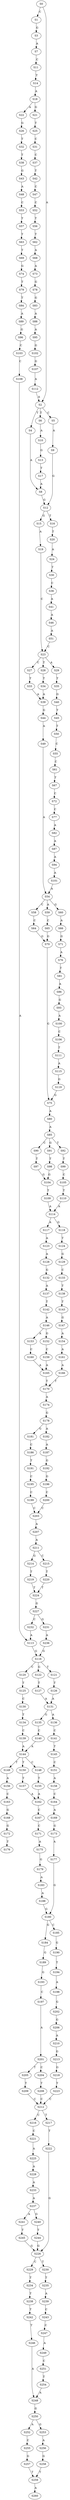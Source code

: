 strict digraph  {
	S0 -> S1 [ label = C ];
	S0 -> S2 [ label = A ];
	S1 -> S3 [ label = G ];
	S2 -> S4 [ label = T ];
	S2 -> S5 [ label = C ];
	S2 -> S6 [ label = T ];
	S3 -> S7 [ label = A ];
	S4 -> S8 [ label = A ];
	S5 -> S9 [ label = A ];
	S6 -> S10 [ label = A ];
	S7 -> S11 [ label = C ];
	S8 -> S12 [ label = G ];
	S9 -> S12 [ label = G ];
	S10 -> S13 [ label = G ];
	S11 -> S14 [ label = T ];
	S12 -> S15 [ label = G ];
	S12 -> S16 [ label = T ];
	S13 -> S17 [ label = T ];
	S14 -> S18 [ label = A ];
	S15 -> S19 [ label = A ];
	S16 -> S20 [ label = T ];
	S17 -> S8 [ label = A ];
	S18 -> S21 [ label = G ];
	S18 -> S22 [ label = A ];
	S19 -> S23 [ label = C ];
	S20 -> S24 [ label = A ];
	S21 -> S25 [ label = T ];
	S22 -> S26 [ label = G ];
	S23 -> S27 [ label = C ];
	S23 -> S28 [ label = T ];
	S23 -> S29 [ label = A ];
	S24 -> S30 [ label = T ];
	S25 -> S31 [ label = C ];
	S26 -> S32 [ label = T ];
	S27 -> S33 [ label = T ];
	S28 -> S34 [ label = T ];
	S29 -> S35 [ label = T ];
	S30 -> S36 [ label = C ];
	S31 -> S37 [ label = C ];
	S32 -> S38 [ label = T ];
	S33 -> S39 [ label = A ];
	S34 -> S39 [ label = A ];
	S35 -> S40 [ label = G ];
	S36 -> S41 [ label = A ];
	S37 -> S42 [ label = T ];
	S38 -> S43 [ label = G ];
	S39 -> S44 [ label = G ];
	S40 -> S45 [ label = T ];
	S41 -> S46 [ label = A ];
	S42 -> S47 [ label = C ];
	S43 -> S48 [ label = A ];
	S44 -> S49 [ label = A ];
	S45 -> S50 [ label = T ];
	S46 -> S51 [ label = A ];
	S47 -> S52 [ label = C ];
	S48 -> S53 [ label = C ];
	S49 -> S54 [ label = A ];
	S50 -> S55 [ label = C ];
	S51 -> S23 [ label = C ];
	S52 -> S56 [ label = T ];
	S53 -> S57 [ label = T ];
	S54 -> S58 [ label = C ];
	S54 -> S59 [ label = A ];
	S54 -> S60 [ label = G ];
	S55 -> S61 [ label = C ];
	S56 -> S62 [ label = T ];
	S57 -> S63 [ label = T ];
	S58 -> S64 [ label = C ];
	S59 -> S65 [ label = C ];
	S60 -> S66 [ label = A ];
	S61 -> S67 [ label = T ];
	S62 -> S68 [ label = A ];
	S63 -> S69 [ label = T ];
	S64 -> S70 [ label = G ];
	S65 -> S70 [ label = G ];
	S66 -> S71 [ label = G ];
	S67 -> S72 [ label = C ];
	S68 -> S73 [ label = A ];
	S69 -> S74 [ label = G ];
	S70 -> S75 [ label = G ];
	S71 -> S76 [ label = A ];
	S72 -> S77 [ label = C ];
	S73 -> S78 [ label = G ];
	S74 -> S79 [ label = T ];
	S75 -> S80 [ label = A ];
	S76 -> S81 [ label = T ];
	S77 -> S82 [ label = A ];
	S78 -> S83 [ label = G ];
	S79 -> S84 [ label = T ];
	S80 -> S85 [ label = A ];
	S81 -> S86 [ label = A ];
	S82 -> S87 [ label = A ];
	S83 -> S88 [ label = A ];
	S84 -> S89 [ label = A ];
	S85 -> S90 [ label = C ];
	S85 -> S91 [ label = G ];
	S85 -> S92 [ label = T ];
	S86 -> S93 [ label = G ];
	S87 -> S94 [ label = A ];
	S88 -> S95 [ label = A ];
	S89 -> S96 [ label = G ];
	S90 -> S97 [ label = T ];
	S91 -> S98 [ label = T ];
	S92 -> S99 [ label = T ];
	S93 -> S100 [ label = A ];
	S94 -> S101 [ label = A ];
	S95 -> S102 [ label = G ];
	S96 -> S103 [ label = C ];
	S97 -> S104 [ label = G ];
	S98 -> S104 [ label = G ];
	S99 -> S105 [ label = C ];
	S100 -> S106 [ label = C ];
	S101 -> S54 [ label = A ];
	S102 -> S107 [ label = G ];
	S103 -> S108 [ label = C ];
	S104 -> S109 [ label = T ];
	S105 -> S110 [ label = T ];
	S106 -> S111 [ label = T ];
	S107 -> S112 [ label = A ];
	S108 -> S113 [ label = A ];
	S109 -> S114 [ label = A ];
	S110 -> S114 [ label = A ];
	S111 -> S115 [ label = A ];
	S112 -> S2 [ label = A ];
	S113 -> S116 [ label = G ];
	S114 -> S117 [ label = A ];
	S114 -> S118 [ label = G ];
	S115 -> S119 [ label = G ];
	S116 -> S120 [ label = C ];
	S116 -> S121 [ label = T ];
	S116 -> S122 [ label = G ];
	S117 -> S123 [ label = A ];
	S118 -> S124 [ label = T ];
	S119 -> S75 [ label = G ];
	S120 -> S125 [ label = T ];
	S121 -> S126 [ label = T ];
	S122 -> S127 [ label = T ];
	S123 -> S128 [ label = A ];
	S124 -> S129 [ label = G ];
	S125 -> S130 [ label = C ];
	S126 -> S131 [ label = A ];
	S127 -> S131 [ label = A ];
	S128 -> S132 [ label = G ];
	S129 -> S133 [ label = C ];
	S130 -> S134 [ label = T ];
	S131 -> S135 [ label = G ];
	S131 -> S136 [ label = A ];
	S132 -> S137 [ label = A ];
	S133 -> S138 [ label = T ];
	S134 -> S139 [ label = C ];
	S135 -> S140 [ label = C ];
	S136 -> S141 [ label = C ];
	S137 -> S142 [ label = T ];
	S138 -> S143 [ label = T ];
	S139 -> S144 [ label = A ];
	S140 -> S144 [ label = A ];
	S141 -> S145 [ label = T ];
	S142 -> S146 [ label = A ];
	S143 -> S147 [ label = G ];
	S144 -> S148 [ label = C ];
	S144 -> S149 [ label = T ];
	S144 -> S150 [ label = T ];
	S145 -> S151 [ label = C ];
	S146 -> S152 [ label = G ];
	S146 -> S153 [ label = A ];
	S147 -> S154 [ label = A ];
	S148 -> S155 [ label = T ];
	S149 -> S156 [ label = A ];
	S150 -> S157 [ label = T ];
	S151 -> S158 [ label = A ];
	S152 -> S159 [ label = C ];
	S153 -> S160 [ label = C ];
	S154 -> S161 [ label = A ];
	S155 -> S162 [ label = A ];
	S156 -> S163 [ label = C ];
	S157 -> S162 [ label = A ];
	S158 -> S164 [ label = C ];
	S159 -> S165 [ label = A ];
	S160 -> S165 [ label = A ];
	S161 -> S166 [ label = A ];
	S162 -> S167 [ label = C ];
	S163 -> S168 [ label = G ];
	S164 -> S169 [ label = A ];
	S165 -> S170 [ label = T ];
	S166 -> S170 [ label = T ];
	S167 -> S171 [ label = C ];
	S168 -> S172 [ label = G ];
	S169 -> S173 [ label = G ];
	S170 -> S174 [ label = A ];
	S171 -> S175 [ label = A ];
	S172 -> S176 [ label = T ];
	S173 -> S177 [ label = A ];
	S174 -> S178 [ label = G ];
	S175 -> S179 [ label = G ];
	S177 -> S180 [ label = G ];
	S178 -> S181 [ label = G ];
	S178 -> S182 [ label = A ];
	S179 -> S183 [ label = A ];
	S180 -> S184 [ label = G ];
	S180 -> S185 [ label = C ];
	S181 -> S186 [ label = C ];
	S182 -> S187 [ label = A ];
	S183 -> S188 [ label = A ];
	S184 -> S189 [ label = G ];
	S185 -> S190 [ label = G ];
	S186 -> S191 [ label = T ];
	S187 -> S192 [ label = G ];
	S188 -> S180 [ label = G ];
	S189 -> S193 [ label = G ];
	S190 -> S194 [ label = T ];
	S191 -> S195 [ label = C ];
	S192 -> S196 [ label = G ];
	S193 -> S197 [ label = C ];
	S194 -> S198 [ label = A ];
	S195 -> S199 [ label = C ];
	S196 -> S200 [ label = C ];
	S197 -> S201 [ label = A ];
	S198 -> S202 [ label = G ];
	S199 -> S203 [ label = C ];
	S200 -> S203 [ label = C ];
	S201 -> S204 [ label = C ];
	S201 -> S205 [ label = T ];
	S202 -> S206 [ label = G ];
	S203 -> S207 [ label = A ];
	S204 -> S208 [ label = T ];
	S205 -> S209 [ label = T ];
	S206 -> S210 [ label = A ];
	S207 -> S211 [ label = A ];
	S208 -> S212 [ label = C ];
	S209 -> S212 [ label = C ];
	S210 -> S213 [ label = G ];
	S211 -> S214 [ label = G ];
	S211 -> S215 [ label = C ];
	S212 -> S216 [ label = C ];
	S212 -> S217 [ label = T ];
	S213 -> S218 [ label = G ];
	S214 -> S219 [ label = T ];
	S215 -> S220 [ label = T ];
	S216 -> S221 [ label = C ];
	S217 -> S222 [ label = T ];
	S218 -> S223 [ label = T ];
	S219 -> S224 [ label = T ];
	S220 -> S224 [ label = T ];
	S221 -> S225 [ label = A ];
	S222 -> S226 [ label = G ];
	S223 -> S212 [ label = C ];
	S224 -> S227 [ label = G ];
	S225 -> S228 [ label = A ];
	S226 -> S229 [ label = C ];
	S226 -> S230 [ label = T ];
	S227 -> S231 [ label = G ];
	S227 -> S232 [ label = C ];
	S228 -> S233 [ label = A ];
	S229 -> S234 [ label = T ];
	S230 -> S235 [ label = T ];
	S231 -> S236 [ label = A ];
	S232 -> S113 [ label = A ];
	S233 -> S237 [ label = A ];
	S234 -> S238 [ label = T ];
	S235 -> S239 [ label = A ];
	S236 -> S116 [ label = G ];
	S237 -> S240 [ label = G ];
	S237 -> S241 [ label = A ];
	S238 -> S242 [ label = T ];
	S239 -> S243 [ label = C ];
	S240 -> S244 [ label = T ];
	S241 -> S245 [ label = T ];
	S242 -> S246 [ label = T ];
	S243 -> S247 [ label = C ];
	S244 -> S226 [ label = G ];
	S245 -> S226 [ label = G ];
	S246 -> S248 [ label = A ];
	S247 -> S249 [ label = A ];
	S248 -> S250 [ label = G ];
	S249 -> S251 [ label = C ];
	S250 -> S252 [ label = A ];
	S250 -> S253 [ label = G ];
	S251 -> S254 [ label = T ];
	S252 -> S255 [ label = C ];
	S253 -> S256 [ label = A ];
	S254 -> S248 [ label = A ];
	S255 -> S257 [ label = G ];
	S256 -> S258 [ label = G ];
	S257 -> S259 [ label = T ];
	S258 -> S259 [ label = T ];
	S259 -> S260 [ label = A ];
}
